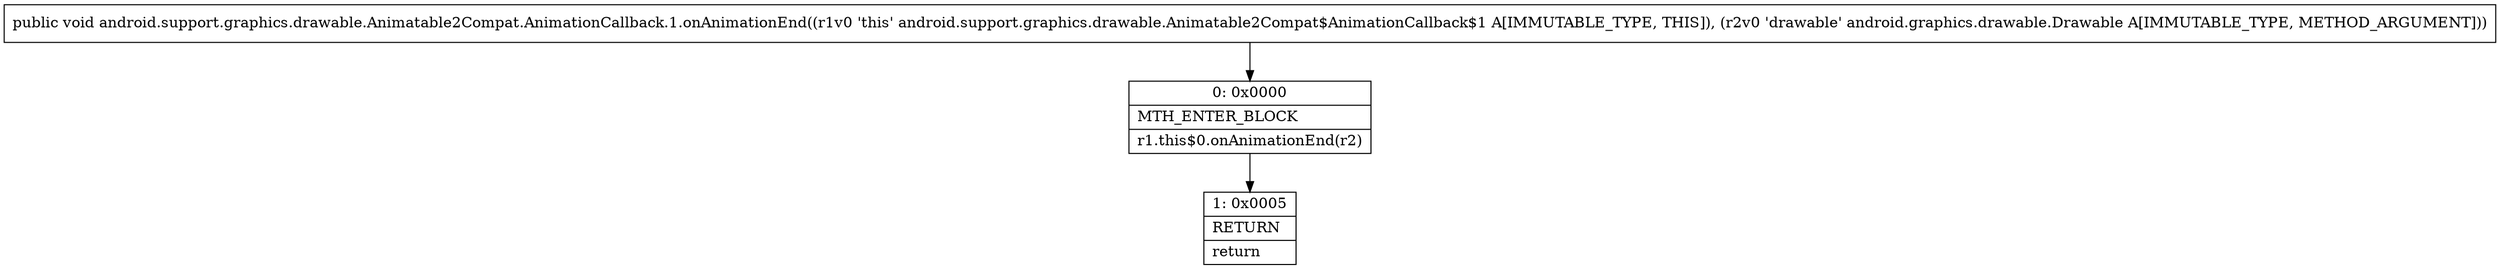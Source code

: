 digraph "CFG forandroid.support.graphics.drawable.Animatable2Compat.AnimationCallback.1.onAnimationEnd(Landroid\/graphics\/drawable\/Drawable;)V" {
Node_0 [shape=record,label="{0\:\ 0x0000|MTH_ENTER_BLOCK\l|r1.this$0.onAnimationEnd(r2)\l}"];
Node_1 [shape=record,label="{1\:\ 0x0005|RETURN\l|return\l}"];
MethodNode[shape=record,label="{public void android.support.graphics.drawable.Animatable2Compat.AnimationCallback.1.onAnimationEnd((r1v0 'this' android.support.graphics.drawable.Animatable2Compat$AnimationCallback$1 A[IMMUTABLE_TYPE, THIS]), (r2v0 'drawable' android.graphics.drawable.Drawable A[IMMUTABLE_TYPE, METHOD_ARGUMENT])) }"];
MethodNode -> Node_0;
Node_0 -> Node_1;
}

